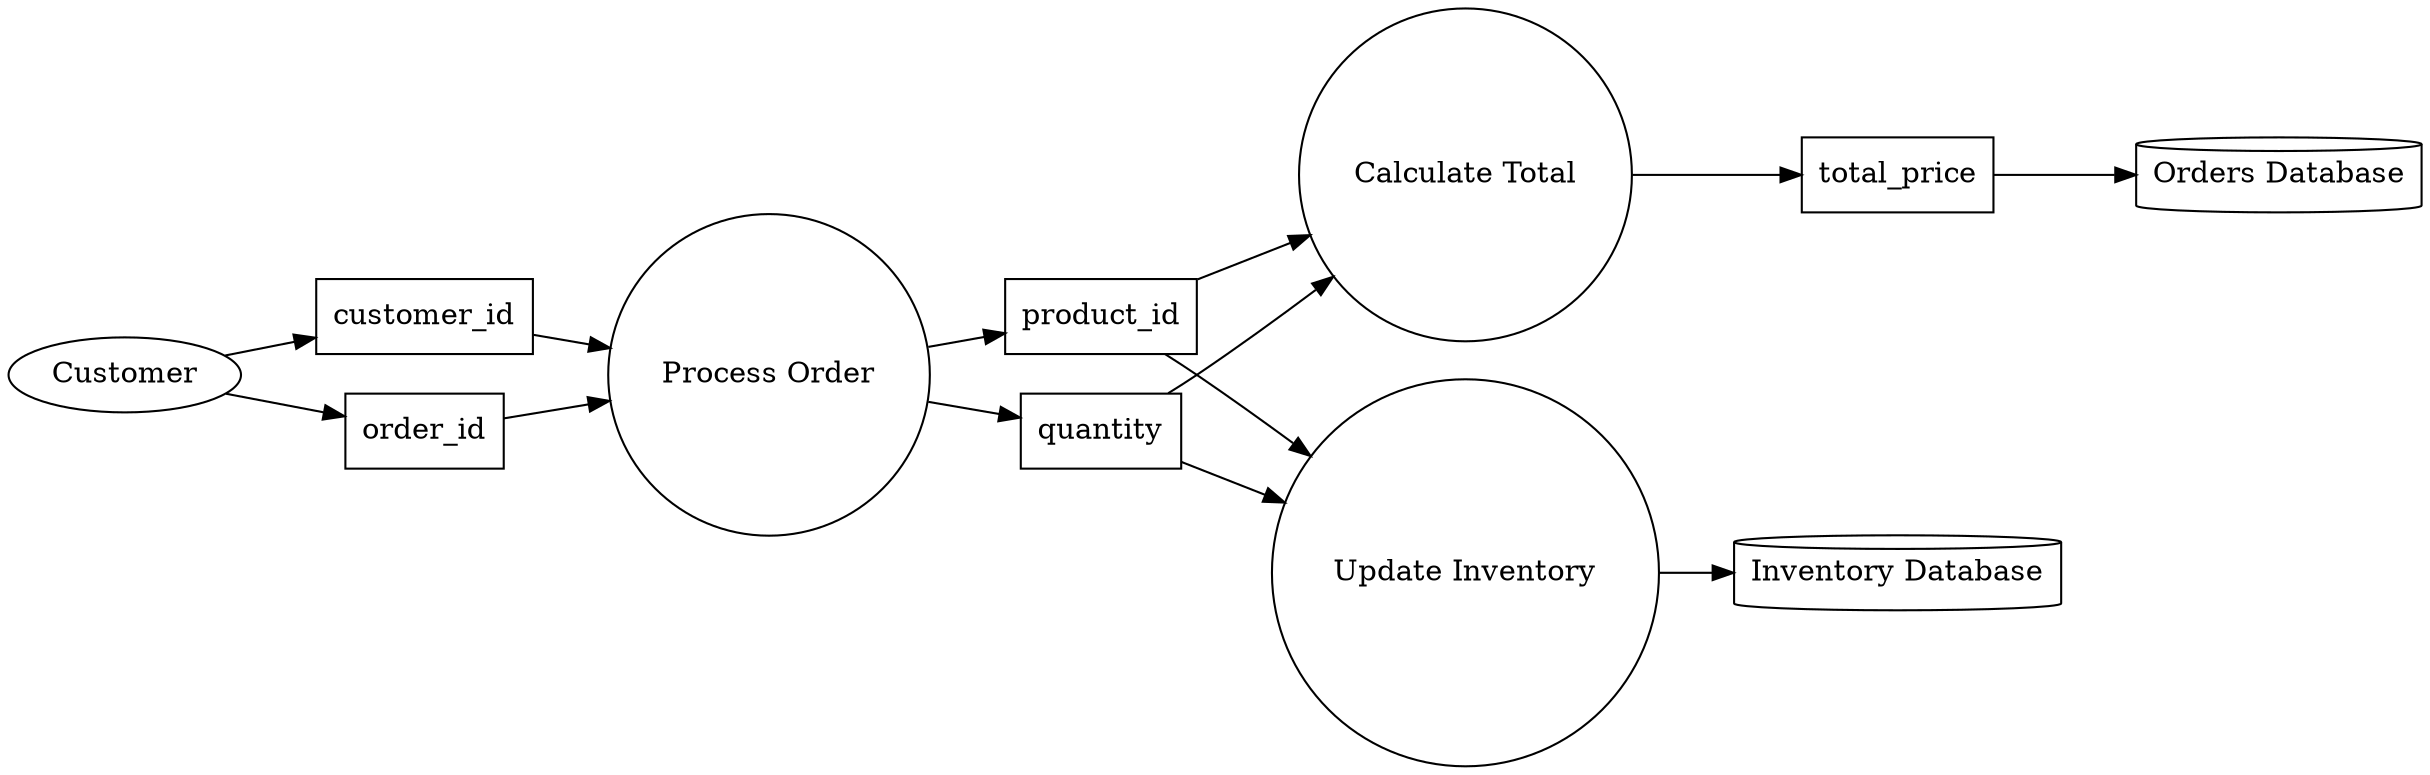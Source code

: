 digraph DetailedDFD {
    rankdir=LR;
    node [shape=rectangle];

    // External Entity
    Customer [shape=ellipse, label="Customer"];

    // Fields
    "customer_id" [shape=record, label="customer_id"];
    "order_id" [shape=record, label="order_id"];
    "product_id" [shape=record, label="product_id"];
    "quantity" [shape=record, label="quantity"];
    "total_price" [shape=record, label="total_price"];

    // Processes
    "Process Order" [shape=circle, label="Process Order"];
    "Calculate Total" [shape=circle, label="Calculate Total"];
    "Update Inventory" [shape=circle, label="Update Inventory"];

    // Data Stores
    "Orders Database" [shape=cylinder, label="Orders Database"];
    "Inventory Database" [shape=cylinder, label="Inventory Database"];

    // Data Flows
    Customer -> "customer_id";
    Customer -> "order_id";
    "customer_id" -> "Process Order";
    "order_id" -> "Process Order";
    "Process Order" -> "product_id";
    "Process Order" -> "quantity";
    "product_id" -> "Calculate Total";
    "quantity" -> "Calculate Total";
    "Calculate Total" -> "total_price";
    "total_price" -> "Orders Database";
    "product_id" -> "Update Inventory";
    "quantity" -> "Update Inventory";
    "Update Inventory" -> "Inventory Database";
}
